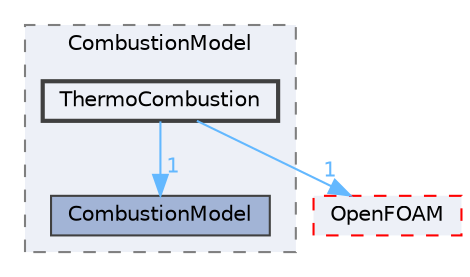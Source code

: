 digraph "src/combustionModels/CombustionModel/ThermoCombustion"
{
 // LATEX_PDF_SIZE
  bgcolor="transparent";
  edge [fontname=Helvetica,fontsize=10,labelfontname=Helvetica,labelfontsize=10];
  node [fontname=Helvetica,fontsize=10,shape=box,height=0.2,width=0.4];
  compound=true
  subgraph clusterdir_d9a720f22812343abcf69c73f15d7bcf {
    graph [ bgcolor="#edf0f7", pencolor="grey50", label="CombustionModel", fontname=Helvetica,fontsize=10 style="filled,dashed", URL="dir_d9a720f22812343abcf69c73f15d7bcf.html",tooltip=""]
  dir_6aa7723cdf11966dc97079dcb03d6672 [label="CombustionModel", fillcolor="#a2b4d6", color="grey25", style="filled", URL="dir_6aa7723cdf11966dc97079dcb03d6672.html",tooltip=""];
  dir_0f7498d6ad3aca8a8549c0c745250796 [label="ThermoCombustion", fillcolor="#edf0f7", color="grey25", style="filled,bold", URL="dir_0f7498d6ad3aca8a8549c0c745250796.html",tooltip=""];
  }
  dir_c5473ff19b20e6ec4dfe5c310b3778a8 [label="OpenFOAM", fillcolor="#edf0f7", color="red", style="filled,dashed", URL="dir_c5473ff19b20e6ec4dfe5c310b3778a8.html",tooltip=""];
  dir_0f7498d6ad3aca8a8549c0c745250796->dir_6aa7723cdf11966dc97079dcb03d6672 [headlabel="1", labeldistance=1.5 headhref="dir_004009_000548.html" href="dir_004009_000548.html" color="steelblue1" fontcolor="steelblue1"];
  dir_0f7498d6ad3aca8a8549c0c745250796->dir_c5473ff19b20e6ec4dfe5c310b3778a8 [headlabel="1", labeldistance=1.5 headhref="dir_004009_002695.html" href="dir_004009_002695.html" color="steelblue1" fontcolor="steelblue1"];
}
